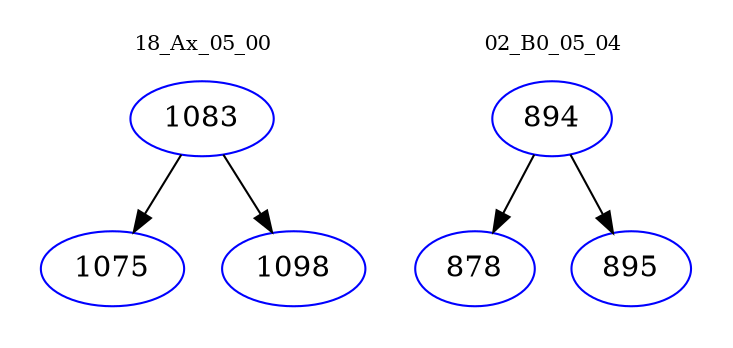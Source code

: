 digraph{
subgraph cluster_0 {
color = white
label = "18_Ax_05_00";
fontsize=10;
T0_1083 [label="1083", color="blue"]
T0_1083 -> T0_1075 [color="black"]
T0_1075 [label="1075", color="blue"]
T0_1083 -> T0_1098 [color="black"]
T0_1098 [label="1098", color="blue"]
}
subgraph cluster_1 {
color = white
label = "02_B0_05_04";
fontsize=10;
T1_894 [label="894", color="blue"]
T1_894 -> T1_878 [color="black"]
T1_878 [label="878", color="blue"]
T1_894 -> T1_895 [color="black"]
T1_895 [label="895", color="blue"]
}
}
